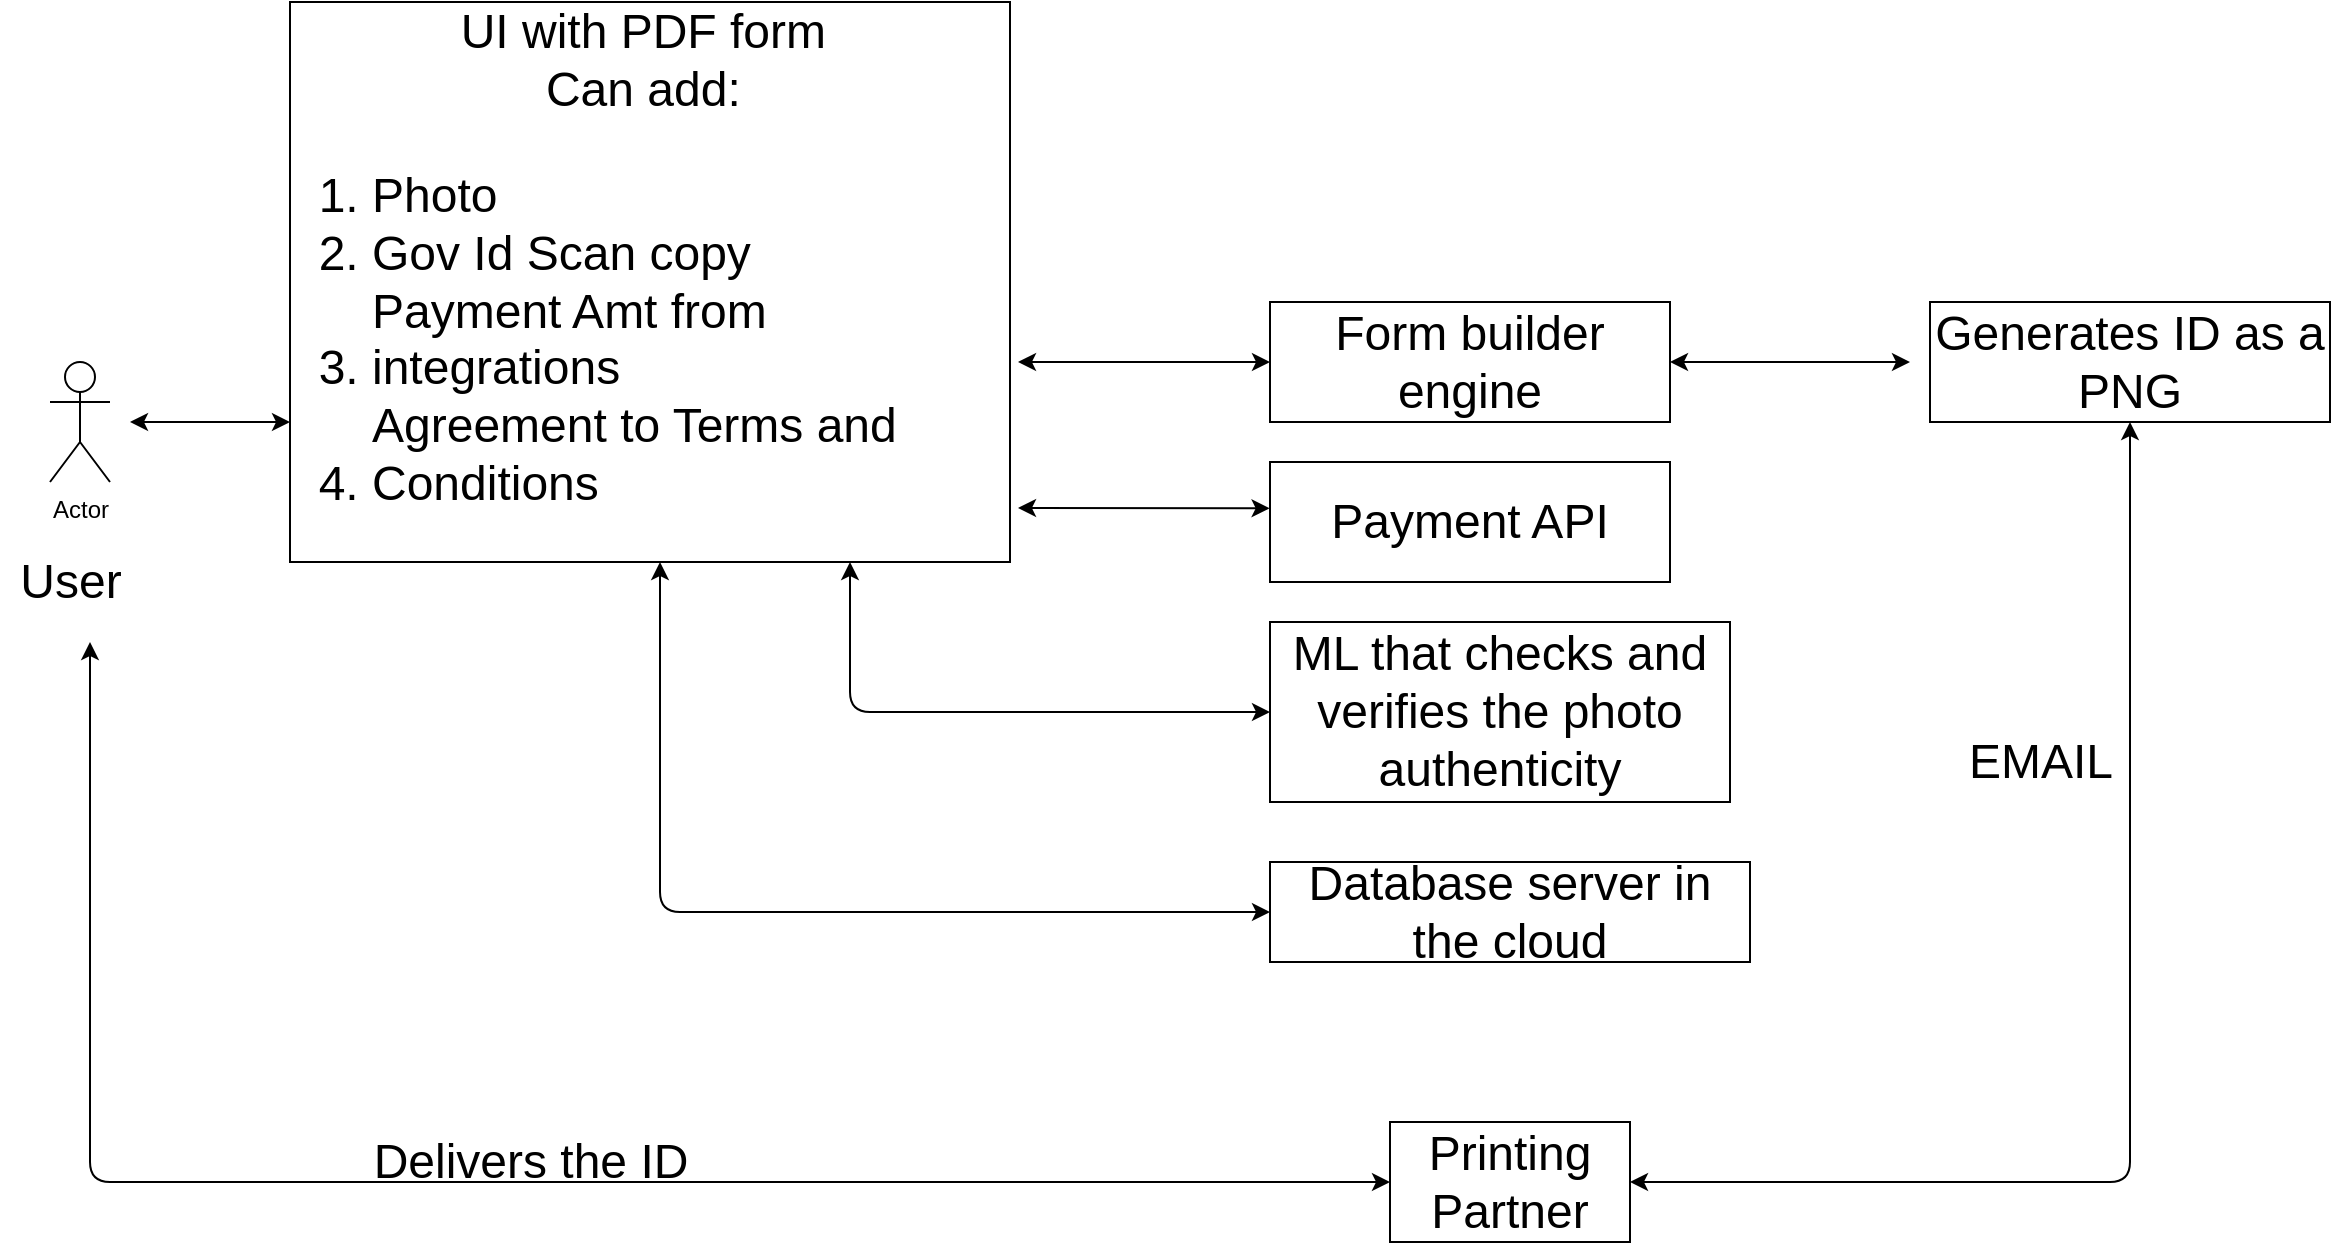 <mxfile version="13.7.5" type="github">
  <diagram id="i52iP2oFvH3BoiVSlh2F" name="Page-1">
    <mxGraphModel dx="1370" dy="1865" grid="1" gridSize="10" guides="1" tooltips="1" connect="1" arrows="1" fold="1" page="1" pageScale="1" pageWidth="850" pageHeight="1100" math="0" shadow="0">
      <root>
        <mxCell id="0" />
        <mxCell id="1" parent="0" />
        <mxCell id="9YAloJnzStIhm7PWI7on-1" value="&lt;font style=&quot;font-size: 24px&quot;&gt;UI with PDF form&amp;nbsp;&lt;br&gt;Can add:&amp;nbsp;&lt;br&gt;&lt;div style=&quot;text-align: left&quot;&gt;&lt;ol&gt;&lt;li&gt;&lt;font&gt;&lt;div style=&quot;text-align: left&quot;&gt;&lt;span&gt;Photo&lt;/span&gt;&lt;/div&gt;&lt;/font&gt;&lt;/li&gt;&lt;li&gt;&lt;font&gt;&lt;div style=&quot;text-align: left&quot;&gt;&lt;span&gt;Gov Id Scan copy&lt;/span&gt;&lt;/div&gt;&lt;/font&gt;&lt;/li&gt;&lt;li&gt;&lt;font&gt;&lt;div style=&quot;text-align: left&quot;&gt;&lt;span&gt;Payment Amt from integrations&lt;/span&gt;&lt;/div&gt;&lt;/font&gt;&lt;/li&gt;&lt;li&gt;&lt;font&gt;&lt;div style=&quot;text-align: left&quot;&gt;Agreement to Terms and Conditions&lt;/div&gt;&lt;/font&gt;&lt;/li&gt;&lt;/ol&gt;&lt;/div&gt;&lt;/font&gt;" style="rounded=0;whiteSpace=wrap;html=1;" parent="1" vertex="1">
          <mxGeometry x="240" y="-60" width="360" height="280" as="geometry" />
        </mxCell>
        <mxCell id="9YAloJnzStIhm7PWI7on-2" value="Actor" style="shape=umlActor;verticalLabelPosition=bottom;verticalAlign=top;html=1;outlineConnect=0;" parent="1" vertex="1">
          <mxGeometry x="120" y="120" width="30" height="60" as="geometry" />
        </mxCell>
        <mxCell id="9YAloJnzStIhm7PWI7on-5" value="&lt;font style=&quot;font-size: 24px&quot;&gt;User&lt;/font&gt;" style="text;html=1;align=center;verticalAlign=middle;resizable=0;points=[];autosize=1;" parent="1" vertex="1">
          <mxGeometry x="95" y="220" width="70" height="20" as="geometry" />
        </mxCell>
        <mxCell id="9YAloJnzStIhm7PWI7on-6" value="" style="endArrow=classic;startArrow=classic;html=1;entryX=-0.001;entryY=0.386;entryDx=0;entryDy=0;entryPerimeter=0;" parent="1" target="9YAloJnzStIhm7PWI7on-7" edge="1">
          <mxGeometry width="50" height="50" relative="1" as="geometry">
            <mxPoint x="604" y="193" as="sourcePoint" />
            <mxPoint x="740" y="196" as="targetPoint" />
          </mxGeometry>
        </mxCell>
        <mxCell id="9YAloJnzStIhm7PWI7on-7" value="&lt;font style=&quot;font-size: 24px&quot;&gt;Payment API&lt;/font&gt;" style="rounded=0;whiteSpace=wrap;html=1;" parent="1" vertex="1">
          <mxGeometry x="730" y="170" width="200" height="60" as="geometry" />
        </mxCell>
        <mxCell id="9YAloJnzStIhm7PWI7on-8" value="&lt;font style=&quot;font-size: 24px&quot;&gt;Form builder engine&lt;/font&gt;" style="rounded=0;whiteSpace=wrap;html=1;" parent="1" vertex="1">
          <mxGeometry x="730" y="90" width="200" height="60" as="geometry" />
        </mxCell>
        <mxCell id="9YAloJnzStIhm7PWI7on-9" value="" style="endArrow=classic;startArrow=classic;html=1;" parent="1" target="9YAloJnzStIhm7PWI7on-8" edge="1">
          <mxGeometry width="50" height="50" relative="1" as="geometry">
            <mxPoint x="604" y="120" as="sourcePoint" />
            <mxPoint x="700" y="70" as="targetPoint" />
          </mxGeometry>
        </mxCell>
        <mxCell id="9YAloJnzStIhm7PWI7on-10" value="" style="endArrow=classic;startArrow=classic;html=1;exitX=0;exitY=0.5;exitDx=0;exitDy=0;" parent="1" source="9YAloJnzStIhm7PWI7on-11" edge="1">
          <mxGeometry width="50" height="50" relative="1" as="geometry">
            <mxPoint x="520" y="310" as="sourcePoint" />
            <mxPoint x="520" y="220" as="targetPoint" />
            <Array as="points">
              <mxPoint x="520" y="295" />
            </Array>
          </mxGeometry>
        </mxCell>
        <mxCell id="9YAloJnzStIhm7PWI7on-11" value="&lt;font style=&quot;font-size: 24px&quot;&gt;ML that checks and verifies the photo authenticity&lt;/font&gt;" style="rounded=0;whiteSpace=wrap;html=1;" parent="1" vertex="1">
          <mxGeometry x="730" y="250" width="230" height="90" as="geometry" />
        </mxCell>
        <mxCell id="9YAloJnzStIhm7PWI7on-12" value="&lt;font style=&quot;font-size: 24px&quot;&gt;Database server in the cloud&lt;/font&gt;" style="rounded=0;whiteSpace=wrap;html=1;" parent="1" vertex="1">
          <mxGeometry x="730" y="370" width="240" height="50" as="geometry" />
        </mxCell>
        <mxCell id="9YAloJnzStIhm7PWI7on-14" value="" style="endArrow=classic;startArrow=classic;html=1;entryX=0.75;entryY=1;entryDx=0;entryDy=0;exitX=0;exitY=0.5;exitDx=0;exitDy=0;" parent="1" source="9YAloJnzStIhm7PWI7on-12" edge="1">
          <mxGeometry width="50" height="50" relative="1" as="geometry">
            <mxPoint x="635" y="295" as="sourcePoint" />
            <mxPoint x="425" y="220" as="targetPoint" />
            <Array as="points">
              <mxPoint x="425" y="395" />
            </Array>
          </mxGeometry>
        </mxCell>
        <mxCell id="9YAloJnzStIhm7PWI7on-15" value="" style="endArrow=classic;startArrow=classic;html=1;exitX=1;exitY=0.5;exitDx=0;exitDy=0;" parent="1" source="9YAloJnzStIhm7PWI7on-8" edge="1">
          <mxGeometry width="50" height="50" relative="1" as="geometry">
            <mxPoint x="970" y="150" as="sourcePoint" />
            <mxPoint x="1050" y="120" as="targetPoint" />
          </mxGeometry>
        </mxCell>
        <mxCell id="9YAloJnzStIhm7PWI7on-16" value="&lt;font style=&quot;font-size: 24px&quot;&gt;Generates ID as a PNG&lt;/font&gt;" style="rounded=0;whiteSpace=wrap;html=1;" parent="1" vertex="1">
          <mxGeometry x="1060" y="90" width="200" height="60" as="geometry" />
        </mxCell>
        <mxCell id="9YAloJnzStIhm7PWI7on-17" value="&lt;font style=&quot;font-size: 24px&quot;&gt;Printing Partner&lt;/font&gt;" style="rounded=0;whiteSpace=wrap;html=1;" parent="1" vertex="1">
          <mxGeometry x="790" y="500" width="120" height="60" as="geometry" />
        </mxCell>
        <mxCell id="9YAloJnzStIhm7PWI7on-18" value="" style="endArrow=classic;startArrow=classic;html=1;entryX=0.5;entryY=1;entryDx=0;entryDy=0;exitX=1;exitY=0.5;exitDx=0;exitDy=0;" parent="1" source="9YAloJnzStIhm7PWI7on-17" target="9YAloJnzStIhm7PWI7on-16" edge="1">
          <mxGeometry width="50" height="50" relative="1" as="geometry">
            <mxPoint x="1100" y="280" as="sourcePoint" />
            <mxPoint x="1150" y="230" as="targetPoint" />
            <Array as="points">
              <mxPoint x="1160" y="530" />
            </Array>
          </mxGeometry>
        </mxCell>
        <mxCell id="9YAloJnzStIhm7PWI7on-19" value="&lt;font style=&quot;font-size: 24px&quot;&gt;EMAIL&lt;/font&gt;" style="text;html=1;align=center;verticalAlign=middle;resizable=0;points=[];autosize=1;" parent="1" vertex="1">
          <mxGeometry x="1070" y="310" width="90" height="20" as="geometry" />
        </mxCell>
        <mxCell id="9YAloJnzStIhm7PWI7on-20" value="" style="endArrow=classic;startArrow=classic;html=1;entryX=0;entryY=0.5;entryDx=0;entryDy=0;" parent="1" target="9YAloJnzStIhm7PWI7on-17" edge="1">
          <mxGeometry width="50" height="50" relative="1" as="geometry">
            <mxPoint x="140" y="260" as="sourcePoint" />
            <mxPoint x="690" y="240" as="targetPoint" />
            <Array as="points">
              <mxPoint x="140" y="530" />
            </Array>
          </mxGeometry>
        </mxCell>
        <mxCell id="9YAloJnzStIhm7PWI7on-21" value="&lt;font style=&quot;font-size: 24px&quot;&gt;Delivers the ID&lt;/font&gt;" style="text;html=1;align=center;verticalAlign=middle;resizable=0;points=[];autosize=1;" parent="1" vertex="1">
          <mxGeometry x="275" y="510" width="170" height="20" as="geometry" />
        </mxCell>
        <mxCell id="HRd2vUOUIu_NvCh9opaK-1" value="" style="endArrow=classic;startArrow=classic;html=1;entryX=0;entryY=0.75;entryDx=0;entryDy=0;" parent="1" target="9YAloJnzStIhm7PWI7on-1" edge="1">
          <mxGeometry width="50" height="50" relative="1" as="geometry">
            <mxPoint x="160" y="150" as="sourcePoint" />
            <mxPoint x="220" y="150" as="targetPoint" />
          </mxGeometry>
        </mxCell>
      </root>
    </mxGraphModel>
  </diagram>
</mxfile>
